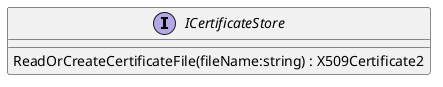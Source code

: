 @startuml
interface ICertificateStore {
    ReadOrCreateCertificateFile(fileName:string) : X509Certificate2
}
@enduml
